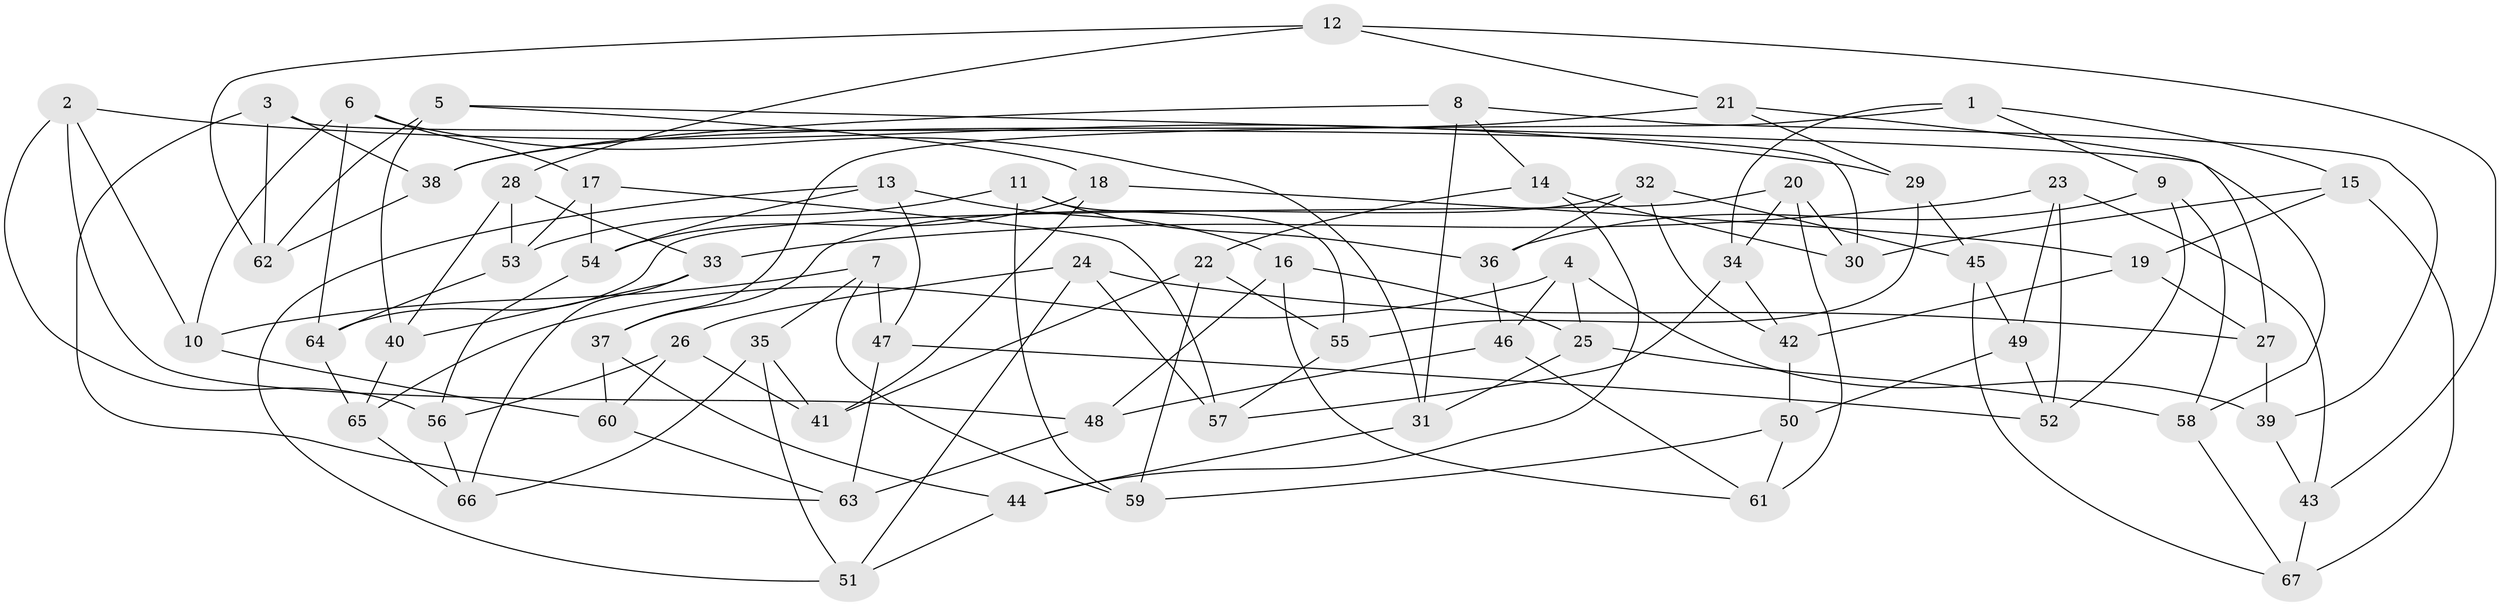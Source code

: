 // coarse degree distribution, {4: 0.851063829787234, 9: 0.02127659574468085, 10: 0.0425531914893617, 7: 0.0425531914893617, 6: 0.02127659574468085, 3: 0.02127659574468085}
// Generated by graph-tools (version 1.1) at 2025/53/03/04/25 22:53:59]
// undirected, 67 vertices, 134 edges
graph export_dot {
  node [color=gray90,style=filled];
  1;
  2;
  3;
  4;
  5;
  6;
  7;
  8;
  9;
  10;
  11;
  12;
  13;
  14;
  15;
  16;
  17;
  18;
  19;
  20;
  21;
  22;
  23;
  24;
  25;
  26;
  27;
  28;
  29;
  30;
  31;
  32;
  33;
  34;
  35;
  36;
  37;
  38;
  39;
  40;
  41;
  42;
  43;
  44;
  45;
  46;
  47;
  48;
  49;
  50;
  51;
  52;
  53;
  54;
  55;
  56;
  57;
  58;
  59;
  60;
  61;
  62;
  63;
  64;
  65;
  66;
  67;
  1 -- 15;
  1 -- 9;
  1 -- 37;
  1 -- 34;
  2 -- 29;
  2 -- 48;
  2 -- 56;
  2 -- 10;
  3 -- 30;
  3 -- 38;
  3 -- 63;
  3 -- 62;
  4 -- 46;
  4 -- 25;
  4 -- 39;
  4 -- 65;
  5 -- 62;
  5 -- 58;
  5 -- 18;
  5 -- 40;
  6 -- 31;
  6 -- 64;
  6 -- 17;
  6 -- 10;
  7 -- 35;
  7 -- 59;
  7 -- 47;
  7 -- 10;
  8 -- 31;
  8 -- 38;
  8 -- 14;
  8 -- 39;
  9 -- 36;
  9 -- 52;
  9 -- 58;
  10 -- 60;
  11 -- 36;
  11 -- 53;
  11 -- 59;
  11 -- 55;
  12 -- 62;
  12 -- 21;
  12 -- 43;
  12 -- 28;
  13 -- 51;
  13 -- 16;
  13 -- 54;
  13 -- 47;
  14 -- 44;
  14 -- 30;
  14 -- 22;
  15 -- 67;
  15 -- 30;
  15 -- 19;
  16 -- 25;
  16 -- 48;
  16 -- 61;
  17 -- 57;
  17 -- 53;
  17 -- 54;
  18 -- 54;
  18 -- 19;
  18 -- 41;
  19 -- 27;
  19 -- 42;
  20 -- 64;
  20 -- 30;
  20 -- 34;
  20 -- 61;
  21 -- 38;
  21 -- 29;
  21 -- 27;
  22 -- 55;
  22 -- 59;
  22 -- 41;
  23 -- 43;
  23 -- 49;
  23 -- 52;
  23 -- 33;
  24 -- 51;
  24 -- 27;
  24 -- 57;
  24 -- 26;
  25 -- 58;
  25 -- 31;
  26 -- 60;
  26 -- 41;
  26 -- 56;
  27 -- 39;
  28 -- 53;
  28 -- 33;
  28 -- 40;
  29 -- 55;
  29 -- 45;
  31 -- 44;
  32 -- 36;
  32 -- 45;
  32 -- 42;
  32 -- 37;
  33 -- 66;
  33 -- 40;
  34 -- 57;
  34 -- 42;
  35 -- 41;
  35 -- 66;
  35 -- 51;
  36 -- 46;
  37 -- 60;
  37 -- 44;
  38 -- 62;
  39 -- 43;
  40 -- 65;
  42 -- 50;
  43 -- 67;
  44 -- 51;
  45 -- 49;
  45 -- 67;
  46 -- 48;
  46 -- 61;
  47 -- 52;
  47 -- 63;
  48 -- 63;
  49 -- 50;
  49 -- 52;
  50 -- 61;
  50 -- 59;
  53 -- 64;
  54 -- 56;
  55 -- 57;
  56 -- 66;
  58 -- 67;
  60 -- 63;
  64 -- 65;
  65 -- 66;
}
